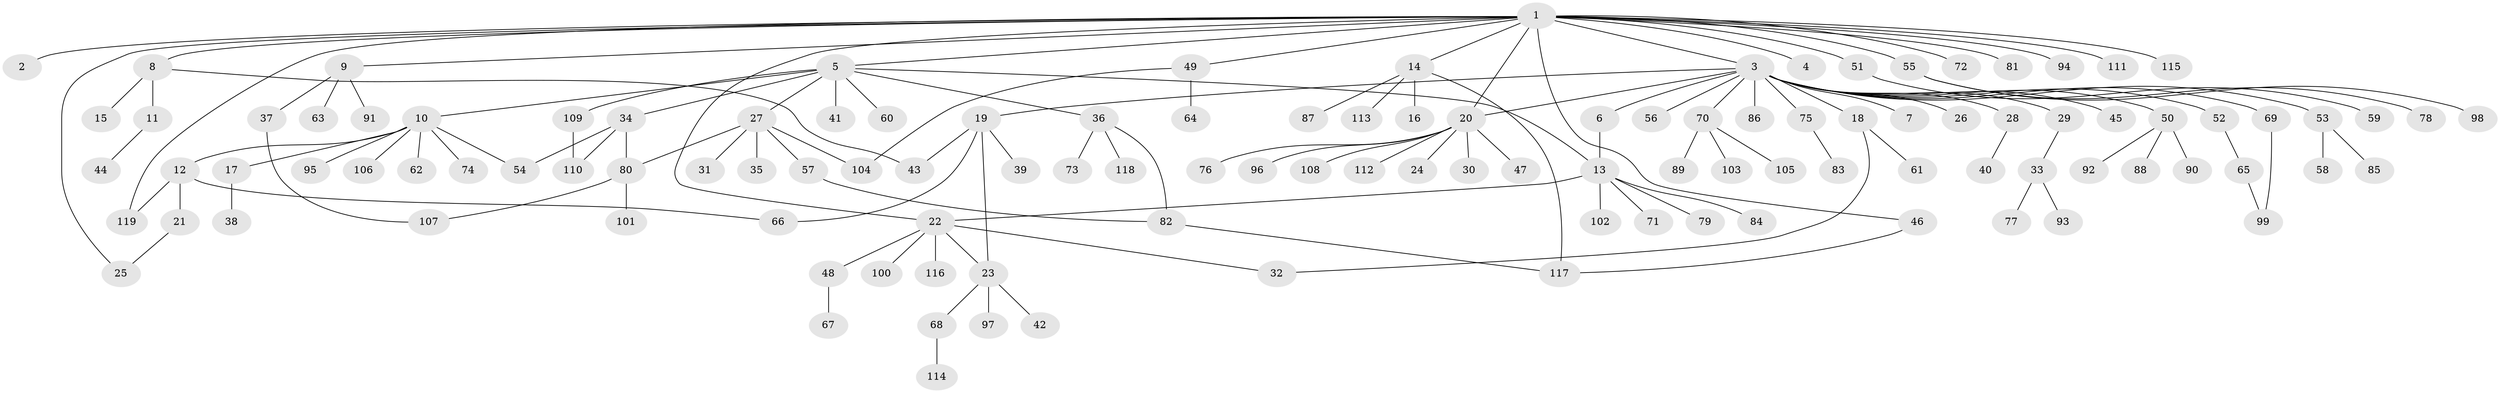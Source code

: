 // Generated by graph-tools (version 1.1) at 2025/11/02/27/25 16:11:11]
// undirected, 119 vertices, 136 edges
graph export_dot {
graph [start="1"]
  node [color=gray90,style=filled];
  1;
  2;
  3;
  4;
  5;
  6;
  7;
  8;
  9;
  10;
  11;
  12;
  13;
  14;
  15;
  16;
  17;
  18;
  19;
  20;
  21;
  22;
  23;
  24;
  25;
  26;
  27;
  28;
  29;
  30;
  31;
  32;
  33;
  34;
  35;
  36;
  37;
  38;
  39;
  40;
  41;
  42;
  43;
  44;
  45;
  46;
  47;
  48;
  49;
  50;
  51;
  52;
  53;
  54;
  55;
  56;
  57;
  58;
  59;
  60;
  61;
  62;
  63;
  64;
  65;
  66;
  67;
  68;
  69;
  70;
  71;
  72;
  73;
  74;
  75;
  76;
  77;
  78;
  79;
  80;
  81;
  82;
  83;
  84;
  85;
  86;
  87;
  88;
  89;
  90;
  91;
  92;
  93;
  94;
  95;
  96;
  97;
  98;
  99;
  100;
  101;
  102;
  103;
  104;
  105;
  106;
  107;
  108;
  109;
  110;
  111;
  112;
  113;
  114;
  115;
  116;
  117;
  118;
  119;
  1 -- 2;
  1 -- 3;
  1 -- 4;
  1 -- 5;
  1 -- 8;
  1 -- 9;
  1 -- 14;
  1 -- 20;
  1 -- 22;
  1 -- 25;
  1 -- 46;
  1 -- 49;
  1 -- 51;
  1 -- 55;
  1 -- 72;
  1 -- 81;
  1 -- 94;
  1 -- 111;
  1 -- 115;
  1 -- 119;
  3 -- 6;
  3 -- 7;
  3 -- 18;
  3 -- 19;
  3 -- 20;
  3 -- 26;
  3 -- 28;
  3 -- 29;
  3 -- 45;
  3 -- 50;
  3 -- 52;
  3 -- 53;
  3 -- 56;
  3 -- 69;
  3 -- 70;
  3 -- 75;
  3 -- 86;
  5 -- 10;
  5 -- 13;
  5 -- 27;
  5 -- 34;
  5 -- 36;
  5 -- 41;
  5 -- 60;
  5 -- 109;
  6 -- 13;
  8 -- 11;
  8 -- 15;
  8 -- 43;
  9 -- 37;
  9 -- 63;
  9 -- 91;
  10 -- 12;
  10 -- 17;
  10 -- 54;
  10 -- 62;
  10 -- 74;
  10 -- 95;
  10 -- 106;
  11 -- 44;
  12 -- 21;
  12 -- 66;
  12 -- 119;
  13 -- 22;
  13 -- 71;
  13 -- 79;
  13 -- 84;
  13 -- 102;
  14 -- 16;
  14 -- 87;
  14 -- 113;
  14 -- 117;
  17 -- 38;
  18 -- 32;
  18 -- 61;
  19 -- 23;
  19 -- 39;
  19 -- 43;
  19 -- 66;
  20 -- 24;
  20 -- 30;
  20 -- 47;
  20 -- 76;
  20 -- 96;
  20 -- 108;
  20 -- 112;
  21 -- 25;
  22 -- 23;
  22 -- 32;
  22 -- 48;
  22 -- 100;
  22 -- 116;
  23 -- 42;
  23 -- 68;
  23 -- 97;
  27 -- 31;
  27 -- 35;
  27 -- 57;
  27 -- 80;
  27 -- 104;
  28 -- 40;
  29 -- 33;
  33 -- 77;
  33 -- 93;
  34 -- 54;
  34 -- 80;
  34 -- 110;
  36 -- 73;
  36 -- 82;
  36 -- 118;
  37 -- 107;
  46 -- 117;
  48 -- 67;
  49 -- 64;
  49 -- 104;
  50 -- 88;
  50 -- 90;
  50 -- 92;
  51 -- 59;
  52 -- 65;
  53 -- 58;
  53 -- 85;
  55 -- 78;
  55 -- 98;
  57 -- 82;
  65 -- 99;
  68 -- 114;
  69 -- 99;
  70 -- 89;
  70 -- 103;
  70 -- 105;
  75 -- 83;
  80 -- 101;
  80 -- 107;
  82 -- 117;
  109 -- 110;
}
